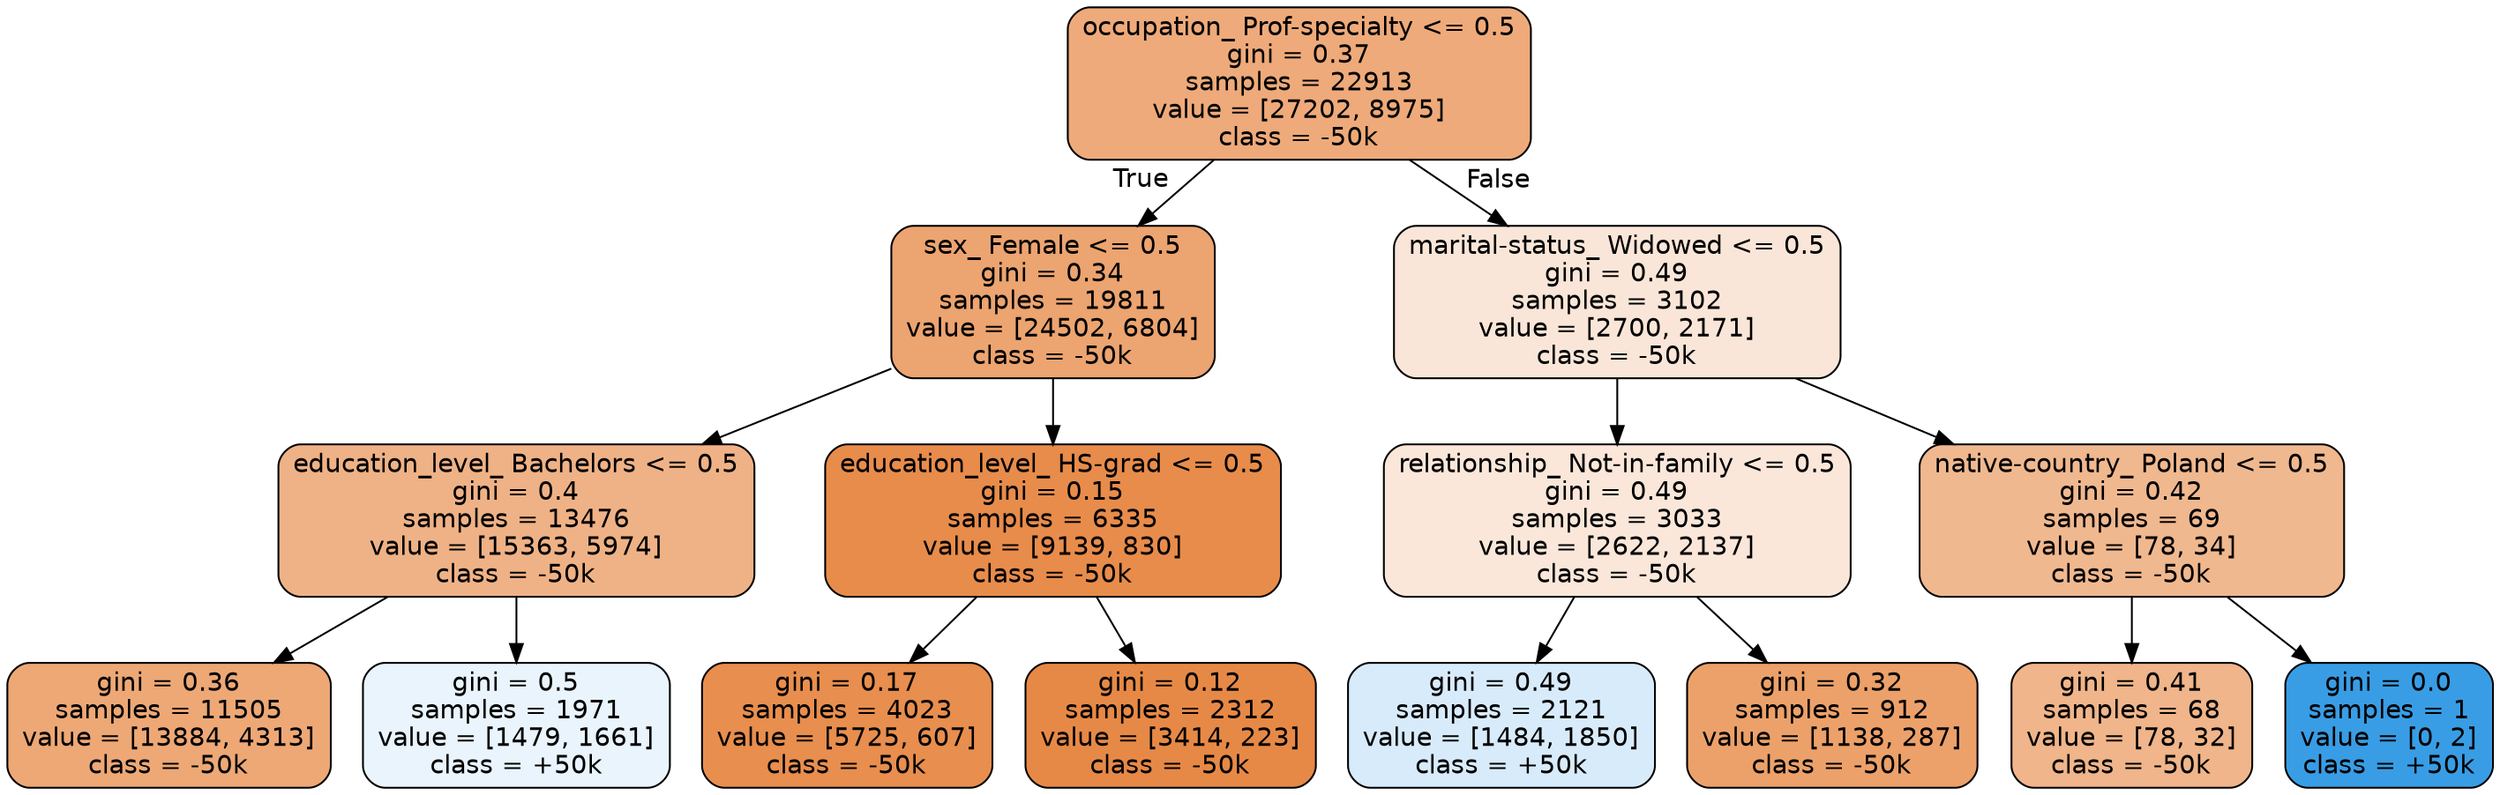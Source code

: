 digraph Tree {
node [shape=box, style="filled, rounded", color="black", fontname=helvetica] ;
edge [fontname=helvetica] ;
0 [label="occupation_ Prof-specialty <= 0.5\ngini = 0.37\nsamples = 22913\nvalue = [27202, 8975]\nclass = -50k", fillcolor="#e58139ab"] ;
1 [label="sex_ Female <= 0.5\ngini = 0.34\nsamples = 19811\nvalue = [24502, 6804]\nclass = -50k", fillcolor="#e58139b8"] ;
0 -> 1 [labeldistance=2.5, labelangle=45, headlabel="True"] ;
2 [label="education_level_ Bachelors <= 0.5\ngini = 0.4\nsamples = 13476\nvalue = [15363, 5974]\nclass = -50k", fillcolor="#e581399c"] ;
1 -> 2 ;
3 [label="gini = 0.36\nsamples = 11505\nvalue = [13884, 4313]\nclass = -50k", fillcolor="#e58139b0"] ;
2 -> 3 ;
4 [label="gini = 0.5\nsamples = 1971\nvalue = [1479, 1661]\nclass = +50k", fillcolor="#399de51c"] ;
2 -> 4 ;
5 [label="education_level_ HS-grad <= 0.5\ngini = 0.15\nsamples = 6335\nvalue = [9139, 830]\nclass = -50k", fillcolor="#e58139e8"] ;
1 -> 5 ;
6 [label="gini = 0.17\nsamples = 4023\nvalue = [5725, 607]\nclass = -50k", fillcolor="#e58139e4"] ;
5 -> 6 ;
7 [label="gini = 0.12\nsamples = 2312\nvalue = [3414, 223]\nclass = -50k", fillcolor="#e58139ee"] ;
5 -> 7 ;
8 [label="marital-status_ Widowed <= 0.5\ngini = 0.49\nsamples = 3102\nvalue = [2700, 2171]\nclass = -50k", fillcolor="#e5813932"] ;
0 -> 8 [labeldistance=2.5, labelangle=-45, headlabel="False"] ;
9 [label="relationship_ Not-in-family <= 0.5\ngini = 0.49\nsamples = 3033\nvalue = [2622, 2137]\nclass = -50k", fillcolor="#e581392f"] ;
8 -> 9 ;
10 [label="gini = 0.49\nsamples = 2121\nvalue = [1484, 1850]\nclass = +50k", fillcolor="#399de532"] ;
9 -> 10 ;
11 [label="gini = 0.32\nsamples = 912\nvalue = [1138, 287]\nclass = -50k", fillcolor="#e58139bf"] ;
9 -> 11 ;
12 [label="native-country_ Poland <= 0.5\ngini = 0.42\nsamples = 69\nvalue = [78, 34]\nclass = -50k", fillcolor="#e5813990"] ;
8 -> 12 ;
13 [label="gini = 0.41\nsamples = 68\nvalue = [78, 32]\nclass = -50k", fillcolor="#e5813996"] ;
12 -> 13 ;
14 [label="gini = 0.0\nsamples = 1\nvalue = [0, 2]\nclass = +50k", fillcolor="#399de5ff"] ;
12 -> 14 ;
}